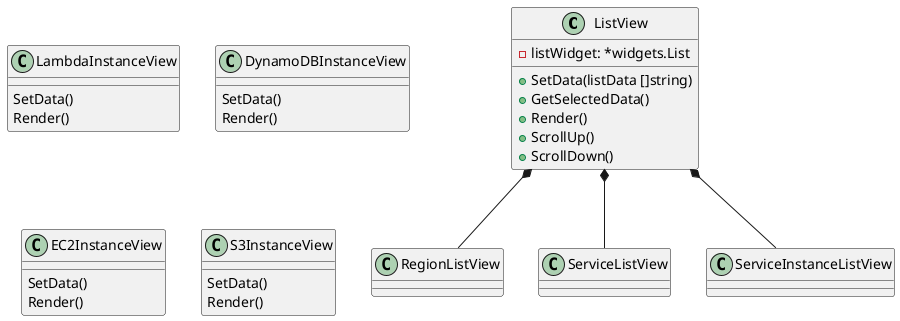 @startuml

class ListView {
	-listWidget: *widgets.List
	+SetData(listData []string)
    +GetSelectedData()
    +Render()
    +ScrollUp()
    +ScrollDown()
}

class RegionListView {
}

class ServiceListView {
}

class ServiceInstanceListView {
}

class LambdaInstanceView {
    SetData()
    Render()
}

class DynamoDBInstanceView {
    SetData()
    Render()
}

class EC2InstanceView {
    SetData()
    Render()
}

class S3InstanceView {
    SetData()
    Render()
}

ListView *-down- RegionListView
ListView *-down- ServiceListView
ListView *-down- ServiceInstanceListView

@enduml